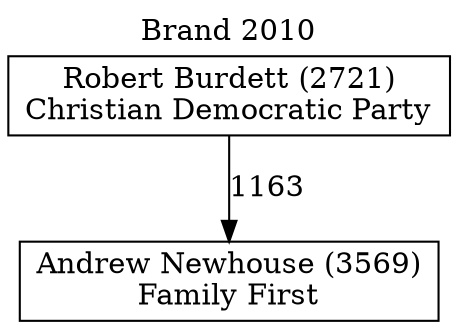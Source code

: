 // House preference flow
digraph "Andrew Newhouse (3569)_Brand_2010" {
	graph [label="Brand 2010" labelloc=t mclimit=10]
	node [shape=box]
	"Andrew Newhouse (3569)" [label="Andrew Newhouse (3569)
Family First"]
	"Robert Burdett (2721)" [label="Robert Burdett (2721)
Christian Democratic Party"]
	"Robert Burdett (2721)" -> "Andrew Newhouse (3569)" [label=1163]
}
